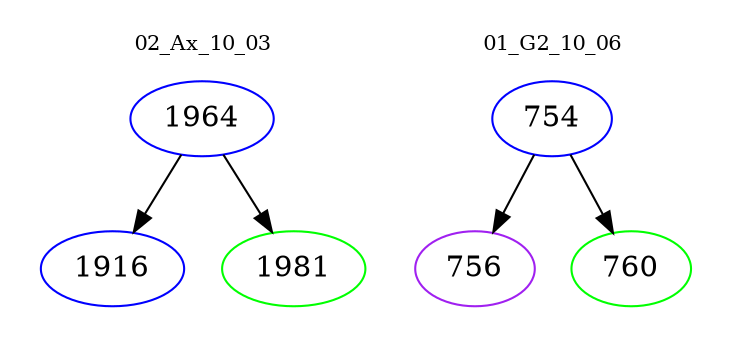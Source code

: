 digraph{
subgraph cluster_0 {
color = white
label = "02_Ax_10_03";
fontsize=10;
T0_1964 [label="1964", color="blue"]
T0_1964 -> T0_1916 [color="black"]
T0_1916 [label="1916", color="blue"]
T0_1964 -> T0_1981 [color="black"]
T0_1981 [label="1981", color="green"]
}
subgraph cluster_1 {
color = white
label = "01_G2_10_06";
fontsize=10;
T1_754 [label="754", color="blue"]
T1_754 -> T1_756 [color="black"]
T1_756 [label="756", color="purple"]
T1_754 -> T1_760 [color="black"]
T1_760 [label="760", color="green"]
}
}
